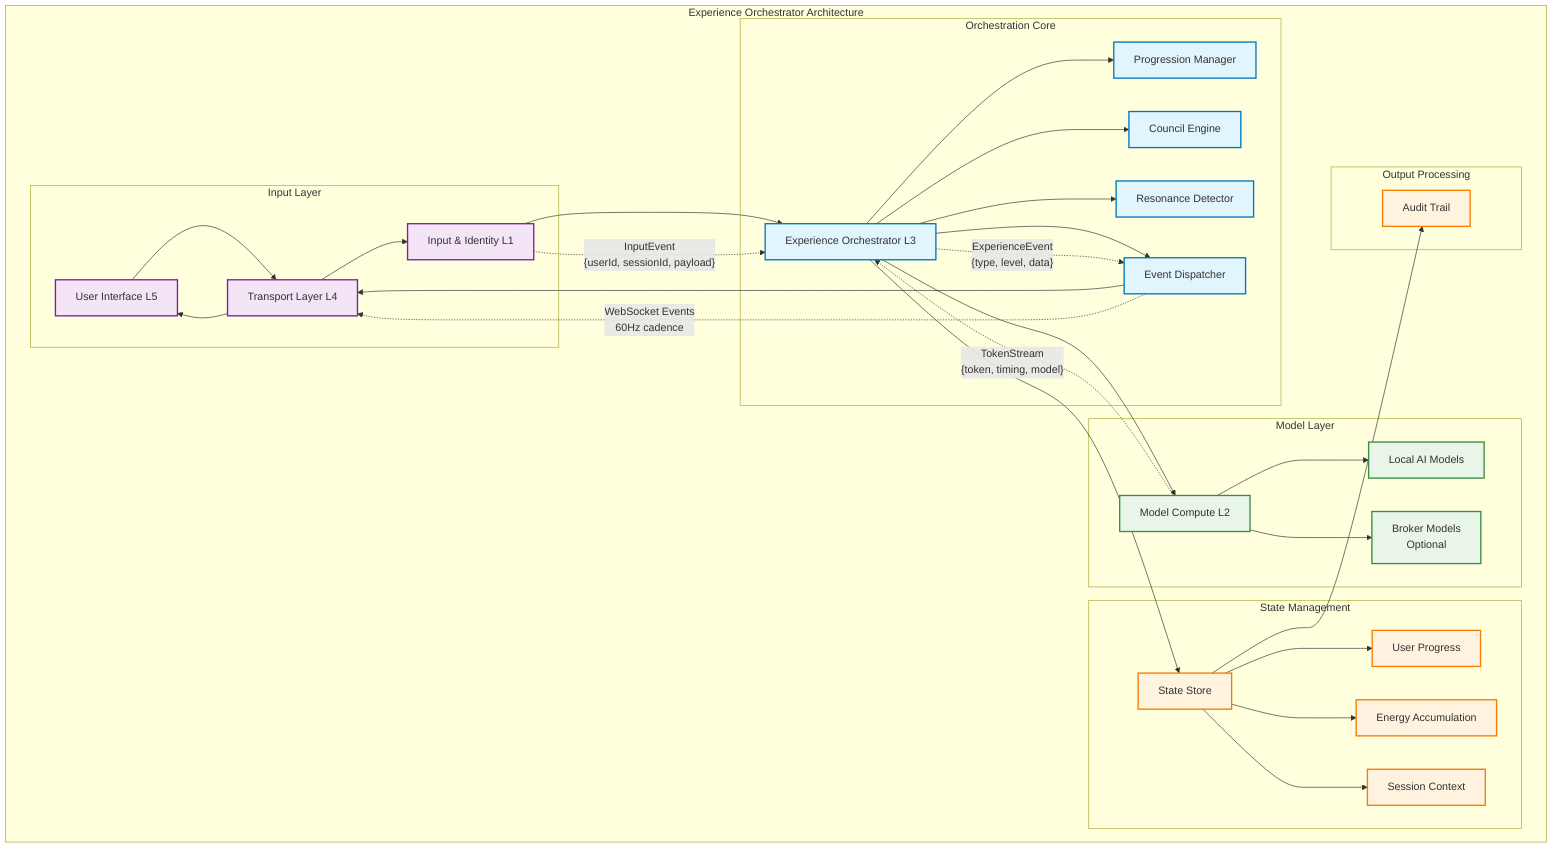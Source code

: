 graph TB
    subgraph "Experience Orchestrator Architecture"
        subgraph "Input Layer"
            UI[User Interface L5] --> Transport[Transport Layer L4]
            Transport --> Identity[Input & Identity L1]
        end
        
        subgraph "Orchestration Core"
            Identity --> Orchestrator[Experience Orchestrator L3]
            Orchestrator --> ProgMgr[Progression Manager]
            Orchestrator --> CouncilEng[Council Engine]
            Orchestrator --> ResonanceDet[Resonance Detector]
            Orchestrator --> EventBus[Event Dispatcher]
        end
        
        subgraph "Model Layer"
            Orchestrator --> ModelComp[Model Compute L2]
            ModelComp --> LocalModels[Local AI Models]
            ModelComp --> BrokerModels[Broker Models<br/>Optional]
        end
        
        subgraph "State Management"
            Orchestrator --> StateStore[State Store]
            StateStore --> UserProfile[User Progress]
            StateStore --> EnergyState[Energy Accumulation]
            StateStore --> SessionState[Session Context]
        end
        
        subgraph "Output Processing"
            EventBus --> Transport
            Transport --> UI
            StateStore --> AuditLog[Audit Trail]
        end
    end
    
    %% Data Flow Annotations
    Identity -.->|"InputEvent<br/>{userId, sessionId, payload}"| Orchestrator
    ModelComp -.->|"TokenStream<br/>{token, timing, model}"| Orchestrator
    Orchestrator -.->|"ExperienceEvent<br/>{type, level, data}"| EventBus
    EventBus -.->|"WebSocket Events<br/>60Hz cadence"| Transport
    
    %% Styling
    classDef orchestratorCore fill:#e1f5fe,stroke:#0277bd,stroke-width:2px
    classDef inputOutput fill:#f3e5f5,stroke:#7b1fa2,stroke-width:2px
    classDef models fill:#e8f5e8,stroke:#388e3c,stroke-width:2px
    classDef state fill:#fff3e0,stroke:#f57c00,stroke-width:2px
    
    class Orchestrator,ProgMgr,CouncilEng,ResonanceDet,EventBus orchestratorCore
    class UI,Transport,Identity inputOutput
    class ModelComp,LocalModels,BrokerModels models
    class StateStore,UserProfile,EnergyState,SessionState,AuditLog state
